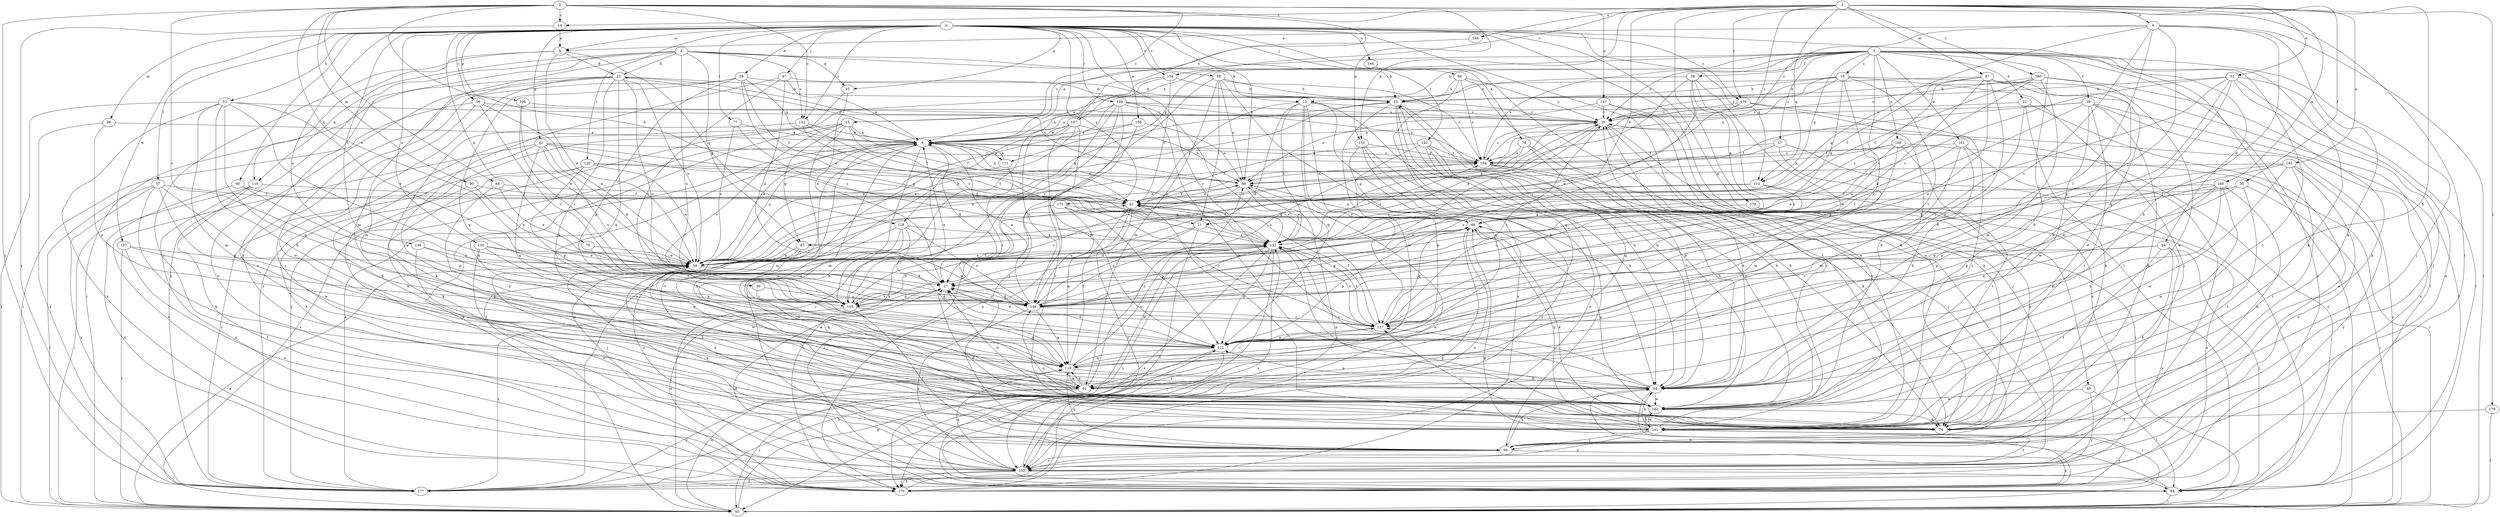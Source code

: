 strict digraph  {
0;
1;
2;
3;
4;
5;
6;
9;
11;
12;
13;
14;
15;
17;
18;
20;
22;
24;
25;
27;
29;
30;
31;
34;
35;
38;
39;
41;
43;
45;
47;
48;
49;
53;
55;
56;
57;
58;
60;
63;
66;
67;
68;
69;
74;
75;
76;
77;
84;
86;
87;
90;
91;
98;
105;
106;
110;
111;
112;
114;
116;
118;
119;
120;
126;
127;
130;
132;
133;
136;
140;
141;
144;
145;
146;
147;
148;
154;
155;
156;
157;
160;
161;
162;
167;
168;
170;
173;
176;
177;
178;
179;
180;
184;
0 -> 5  [label=a];
0 -> 29  [label=e];
0 -> 30  [label=e];
0 -> 43  [label=g];
0 -> 45  [label=g];
0 -> 49  [label=h];
0 -> 53  [label=h];
0 -> 56  [label=i];
0 -> 57  [label=i];
0 -> 58  [label=i];
0 -> 60  [label=i];
0 -> 63  [label=i];
0 -> 66  [label=j];
0 -> 67  [label=j];
0 -> 74  [label=k];
0 -> 75  [label=k];
0 -> 77  [label=l];
0 -> 84  [label=l];
0 -> 86  [label=m];
0 -> 98  [label=n];
0 -> 105  [label=o];
0 -> 106  [label=p];
0 -> 114  [label=q];
0 -> 120  [label=r];
0 -> 126  [label=r];
0 -> 127  [label=r];
0 -> 130  [label=s];
0 -> 132  [label=s];
0 -> 136  [label=t];
0 -> 140  [label=t];
0 -> 144  [label=u];
0 -> 154  [label=v];
0 -> 156  [label=w];
0 -> 157  [label=w];
0 -> 173  [label=y];
0 -> 176  [label=y];
1 -> 9  [label=b];
1 -> 11  [label=b];
1 -> 14  [label=c];
1 -> 31  [label=e];
1 -> 35  [label=f];
1 -> 55  [label=h];
1 -> 87  [label=m];
1 -> 110  [label=p];
1 -> 114  [label=q];
1 -> 145  [label=u];
1 -> 146  [label=u];
1 -> 154  [label=v];
1 -> 160  [label=w];
1 -> 176  [label=y];
1 -> 178  [label=z];
1 -> 179  [label=z];
1 -> 180  [label=z];
1 -> 184  [label=z];
2 -> 11  [label=b];
2 -> 14  [label=c];
2 -> 15  [label=c];
2 -> 34  [label=e];
2 -> 68  [label=j];
2 -> 84  [label=l];
2 -> 90  [label=m];
2 -> 110  [label=p];
2 -> 132  [label=s];
2 -> 147  [label=u];
2 -> 155  [label=v];
2 -> 167  [label=x];
2 -> 177  [label=y];
3 -> 12  [label=b];
3 -> 15  [label=c];
3 -> 17  [label=c];
3 -> 18  [label=c];
3 -> 20  [label=c];
3 -> 22  [label=d];
3 -> 24  [label=d];
3 -> 38  [label=f];
3 -> 39  [label=f];
3 -> 55  [label=h];
3 -> 69  [label=j];
3 -> 76  [label=k];
3 -> 111  [label=p];
3 -> 114  [label=q];
3 -> 127  [label=r];
3 -> 141  [label=t];
3 -> 161  [label=w];
3 -> 167  [label=x];
3 -> 168  [label=x];
3 -> 170  [label=x];
3 -> 184  [label=z];
4 -> 12  [label=b];
4 -> 13  [label=b];
4 -> 25  [label=d];
4 -> 45  [label=g];
4 -> 47  [label=g];
4 -> 91  [label=m];
4 -> 105  [label=o];
4 -> 116  [label=q];
4 -> 132  [label=s];
4 -> 148  [label=u];
4 -> 177  [label=y];
5 -> 25  [label=d];
5 -> 34  [label=e];
5 -> 69  [label=j];
5 -> 116  [label=q];
5 -> 118  [label=q];
6 -> 25  [label=d];
6 -> 27  [label=d];
6 -> 63  [label=i];
6 -> 76  [label=k];
6 -> 91  [label=m];
6 -> 98  [label=n];
6 -> 111  [label=p];
6 -> 141  [label=t];
6 -> 170  [label=x];
6 -> 184  [label=z];
9 -> 5  [label=a];
9 -> 20  [label=c];
9 -> 47  [label=g];
9 -> 55  [label=h];
9 -> 63  [label=i];
9 -> 76  [label=k];
9 -> 112  [label=p];
9 -> 127  [label=r];
9 -> 148  [label=u];
11 -> 27  [label=d];
11 -> 84  [label=l];
11 -> 133  [label=s];
11 -> 148  [label=u];
12 -> 20  [label=c];
12 -> 27  [label=d];
12 -> 41  [label=f];
12 -> 55  [label=h];
12 -> 91  [label=m];
12 -> 112  [label=p];
12 -> 127  [label=r];
12 -> 133  [label=s];
12 -> 170  [label=x];
13 -> 20  [label=c];
13 -> 55  [label=h];
13 -> 69  [label=j];
13 -> 76  [label=k];
13 -> 118  [label=q];
13 -> 119  [label=q];
14 -> 5  [label=a];
14 -> 177  [label=y];
15 -> 6  [label=a];
15 -> 41  [label=f];
15 -> 47  [label=g];
15 -> 91  [label=m];
15 -> 133  [label=s];
15 -> 155  [label=v];
15 -> 162  [label=w];
15 -> 177  [label=y];
17 -> 63  [label=i];
17 -> 91  [label=m];
17 -> 148  [label=u];
17 -> 184  [label=z];
18 -> 6  [label=a];
18 -> 13  [label=b];
18 -> 20  [label=c];
18 -> 48  [label=g];
18 -> 69  [label=j];
18 -> 84  [label=l];
18 -> 127  [label=r];
18 -> 148  [label=u];
18 -> 184  [label=z];
20 -> 6  [label=a];
20 -> 34  [label=e];
20 -> 69  [label=j];
20 -> 105  [label=o];
20 -> 133  [label=s];
20 -> 148  [label=u];
22 -> 20  [label=c];
22 -> 76  [label=k];
22 -> 105  [label=o];
22 -> 127  [label=r];
24 -> 34  [label=e];
24 -> 76  [label=k];
24 -> 84  [label=l];
24 -> 141  [label=t];
24 -> 155  [label=v];
24 -> 177  [label=y];
25 -> 13  [label=b];
25 -> 34  [label=e];
25 -> 55  [label=h];
25 -> 63  [label=i];
25 -> 69  [label=j];
25 -> 91  [label=m];
25 -> 98  [label=n];
25 -> 105  [label=o];
25 -> 119  [label=q];
25 -> 148  [label=u];
27 -> 148  [label=u];
27 -> 155  [label=v];
27 -> 184  [label=z];
29 -> 6  [label=a];
29 -> 13  [label=b];
29 -> 41  [label=f];
29 -> 112  [label=p];
29 -> 119  [label=q];
29 -> 133  [label=s];
29 -> 141  [label=t];
30 -> 148  [label=u];
30 -> 155  [label=v];
31 -> 13  [label=b];
31 -> 34  [label=e];
31 -> 69  [label=j];
31 -> 84  [label=l];
31 -> 91  [label=m];
31 -> 105  [label=o];
31 -> 133  [label=s];
31 -> 148  [label=u];
34 -> 6  [label=a];
34 -> 13  [label=b];
34 -> 20  [label=c];
34 -> 27  [label=d];
35 -> 41  [label=f];
35 -> 48  [label=g];
35 -> 63  [label=i];
35 -> 112  [label=p];
35 -> 141  [label=t];
38 -> 13  [label=b];
38 -> 34  [label=e];
38 -> 48  [label=g];
38 -> 112  [label=p];
38 -> 127  [label=r];
38 -> 155  [label=v];
39 -> 20  [label=c];
39 -> 41  [label=f];
39 -> 76  [label=k];
39 -> 84  [label=l];
39 -> 141  [label=t];
39 -> 155  [label=v];
39 -> 162  [label=w];
39 -> 170  [label=x];
41 -> 48  [label=g];
41 -> 98  [label=n];
41 -> 105  [label=o];
41 -> 119  [label=q];
43 -> 27  [label=d];
43 -> 48  [label=g];
43 -> 76  [label=k];
43 -> 119  [label=q];
43 -> 133  [label=s];
43 -> 148  [label=u];
43 -> 170  [label=x];
43 -> 184  [label=z];
45 -> 27  [label=d];
45 -> 69  [label=j];
47 -> 34  [label=e];
47 -> 141  [label=t];
47 -> 148  [label=u];
47 -> 162  [label=w];
48 -> 41  [label=f];
48 -> 76  [label=k];
48 -> 98  [label=n];
48 -> 105  [label=o];
48 -> 112  [label=p];
48 -> 133  [label=s];
49 -> 84  [label=l];
49 -> 162  [label=w];
49 -> 177  [label=y];
53 -> 20  [label=c];
53 -> 34  [label=e];
53 -> 55  [label=h];
53 -> 63  [label=i];
53 -> 91  [label=m];
53 -> 119  [label=q];
53 -> 148  [label=u];
53 -> 170  [label=x];
55 -> 63  [label=i];
55 -> 112  [label=p];
55 -> 127  [label=r];
55 -> 133  [label=s];
55 -> 162  [label=w];
56 -> 20  [label=c];
56 -> 34  [label=e];
56 -> 63  [label=i];
56 -> 155  [label=v];
56 -> 162  [label=w];
57 -> 41  [label=f];
57 -> 63  [label=i];
57 -> 76  [label=k];
57 -> 119  [label=q];
57 -> 162  [label=w];
57 -> 177  [label=y];
58 -> 13  [label=b];
58 -> 55  [label=h];
58 -> 91  [label=m];
58 -> 98  [label=n];
58 -> 155  [label=v];
58 -> 184  [label=z];
58 -> 11  [label=l];
60 -> 41  [label=f];
60 -> 112  [label=p];
60 -> 170  [label=x];
63 -> 20  [label=c];
63 -> 34  [label=e];
63 -> 112  [label=p];
63 -> 119  [label=q];
66 -> 13  [label=b];
66 -> 20  [label=c];
66 -> 119  [label=q];
66 -> 141  [label=t];
66 -> 184  [label=z];
67 -> 6  [label=a];
67 -> 13  [label=b];
67 -> 27  [label=d];
67 -> 155  [label=v];
67 -> 162  [label=w];
68 -> 34  [label=e];
68 -> 41  [label=f];
68 -> 55  [label=h];
69 -> 34  [label=e];
69 -> 55  [label=h];
69 -> 105  [label=o];
69 -> 119  [label=q];
69 -> 170  [label=x];
74 -> 34  [label=e];
74 -> 55  [label=h];
74 -> 76  [label=k];
74 -> 184  [label=z];
75 -> 34  [label=e];
75 -> 155  [label=v];
76 -> 27  [label=d];
76 -> 133  [label=s];
76 -> 148  [label=u];
77 -> 6  [label=a];
77 -> 34  [label=e];
77 -> 133  [label=s];
84 -> 6  [label=a];
84 -> 20  [label=c];
84 -> 27  [label=d];
84 -> 48  [label=g];
84 -> 63  [label=i];
84 -> 133  [label=s];
86 -> 6  [label=a];
86 -> 112  [label=p];
86 -> 177  [label=y];
87 -> 13  [label=b];
87 -> 27  [label=d];
87 -> 41  [label=f];
87 -> 55  [label=h];
87 -> 112  [label=p];
87 -> 133  [label=s];
87 -> 148  [label=u];
87 -> 162  [label=w];
90 -> 34  [label=e];
90 -> 41  [label=f];
90 -> 141  [label=t];
91 -> 34  [label=e];
91 -> 63  [label=i];
91 -> 98  [label=n];
91 -> 119  [label=q];
91 -> 177  [label=y];
98 -> 41  [label=f];
98 -> 105  [label=o];
98 -> 133  [label=s];
98 -> 155  [label=v];
105 -> 84  [label=l];
105 -> 98  [label=n];
105 -> 119  [label=q];
105 -> 141  [label=t];
105 -> 170  [label=x];
105 -> 177  [label=y];
106 -> 20  [label=c];
106 -> 34  [label=e];
106 -> 155  [label=v];
110 -> 48  [label=g];
110 -> 55  [label=h];
110 -> 105  [label=o];
110 -> 170  [label=x];
110 -> 184  [label=z];
111 -> 6  [label=a];
111 -> 55  [label=h];
111 -> 127  [label=r];
112 -> 27  [label=d];
112 -> 119  [label=q];
112 -> 170  [label=x];
112 -> 177  [label=y];
114 -> 41  [label=f];
114 -> 76  [label=k];
114 -> 133  [label=s];
114 -> 148  [label=u];
116 -> 41  [label=f];
116 -> 63  [label=i];
116 -> 84  [label=l];
116 -> 170  [label=x];
118 -> 76  [label=k];
118 -> 105  [label=o];
118 -> 119  [label=q];
118 -> 133  [label=s];
118 -> 148  [label=u];
118 -> 162  [label=w];
119 -> 41  [label=f];
119 -> 55  [label=h];
119 -> 91  [label=m];
119 -> 127  [label=r];
119 -> 133  [label=s];
120 -> 6  [label=a];
120 -> 20  [label=c];
120 -> 63  [label=i];
120 -> 69  [label=j];
120 -> 127  [label=r];
120 -> 162  [label=w];
120 -> 170  [label=x];
120 -> 177  [label=y];
120 -> 184  [label=z];
126 -> 34  [label=e];
126 -> 41  [label=f];
126 -> 76  [label=k];
126 -> 98  [label=n];
126 -> 112  [label=p];
126 -> 177  [label=y];
127 -> 20  [label=c];
127 -> 27  [label=d];
127 -> 41  [label=f];
127 -> 48  [label=g];
127 -> 112  [label=p];
127 -> 133  [label=s];
130 -> 34  [label=e];
130 -> 69  [label=j];
130 -> 119  [label=q];
130 -> 148  [label=u];
132 -> 6  [label=a];
132 -> 41  [label=f];
132 -> 76  [label=k];
132 -> 133  [label=s];
133 -> 6  [label=a];
133 -> 34  [label=e];
133 -> 63  [label=i];
133 -> 91  [label=m];
133 -> 112  [label=p];
133 -> 127  [label=r];
133 -> 170  [label=x];
133 -> 177  [label=y];
133 -> 184  [label=z];
136 -> 34  [label=e];
136 -> 105  [label=o];
136 -> 112  [label=p];
140 -> 41  [label=f];
140 -> 55  [label=h];
140 -> 112  [label=p];
140 -> 119  [label=q];
140 -> 162  [label=w];
140 -> 184  [label=z];
141 -> 13  [label=b];
141 -> 20  [label=c];
141 -> 34  [label=e];
141 -> 41  [label=f];
141 -> 48  [label=g];
141 -> 55  [label=h];
141 -> 69  [label=j];
141 -> 105  [label=o];
141 -> 127  [label=r];
141 -> 162  [label=w];
141 -> 170  [label=x];
144 -> 76  [label=k];
145 -> 27  [label=d];
145 -> 98  [label=n];
145 -> 105  [label=o];
145 -> 112  [label=p];
145 -> 141  [label=t];
145 -> 162  [label=w];
145 -> 177  [label=y];
146 -> 6  [label=a];
147 -> 20  [label=c];
147 -> 76  [label=k];
147 -> 98  [label=n];
147 -> 162  [label=w];
148 -> 6  [label=a];
148 -> 27  [label=d];
148 -> 48  [label=g];
148 -> 105  [label=o];
148 -> 119  [label=q];
148 -> 127  [label=r];
148 -> 133  [label=s];
154 -> 13  [label=b];
154 -> 41  [label=f];
154 -> 105  [label=o];
154 -> 177  [label=y];
155 -> 6  [label=a];
155 -> 27  [label=d];
155 -> 41  [label=f];
155 -> 69  [label=j];
155 -> 119  [label=q];
155 -> 133  [label=s];
155 -> 177  [label=y];
156 -> 6  [label=a];
156 -> 34  [label=e];
156 -> 98  [label=n];
156 -> 170  [label=x];
157 -> 34  [label=e];
157 -> 63  [label=i];
157 -> 105  [label=o];
157 -> 112  [label=p];
160 -> 41  [label=f];
160 -> 55  [label=h];
160 -> 76  [label=k];
160 -> 91  [label=m];
160 -> 112  [label=p];
160 -> 119  [label=q];
160 -> 162  [label=w];
161 -> 34  [label=e];
161 -> 55  [label=h];
161 -> 69  [label=j];
161 -> 91  [label=m];
161 -> 184  [label=z];
162 -> 13  [label=b];
162 -> 20  [label=c];
162 -> 27  [label=d];
162 -> 48  [label=g];
162 -> 76  [label=k];
162 -> 141  [label=t];
167 -> 6  [label=a];
167 -> 34  [label=e];
167 -> 63  [label=i];
167 -> 98  [label=n];
167 -> 112  [label=p];
167 -> 141  [label=t];
167 -> 148  [label=u];
168 -> 34  [label=e];
168 -> 63  [label=i];
168 -> 98  [label=n];
168 -> 127  [label=r];
168 -> 141  [label=t];
168 -> 184  [label=z];
170 -> 27  [label=d];
170 -> 48  [label=g];
170 -> 55  [label=h];
173 -> 48  [label=g];
173 -> 84  [label=l];
173 -> 112  [label=p];
173 -> 127  [label=r];
173 -> 148  [label=u];
176 -> 6  [label=a];
176 -> 20  [label=c];
176 -> 34  [label=e];
176 -> 55  [label=h];
176 -> 141  [label=t];
177 -> 6  [label=a];
178 -> 48  [label=g];
178 -> 170  [label=x];
179 -> 63  [label=i];
179 -> 141  [label=t];
180 -> 13  [label=b];
180 -> 20  [label=c];
180 -> 41  [label=f];
180 -> 76  [label=k];
180 -> 91  [label=m];
180 -> 133  [label=s];
180 -> 162  [label=w];
184 -> 6  [label=a];
184 -> 20  [label=c];
184 -> 55  [label=h];
184 -> 63  [label=i];
184 -> 69  [label=j];
184 -> 98  [label=n];
}
